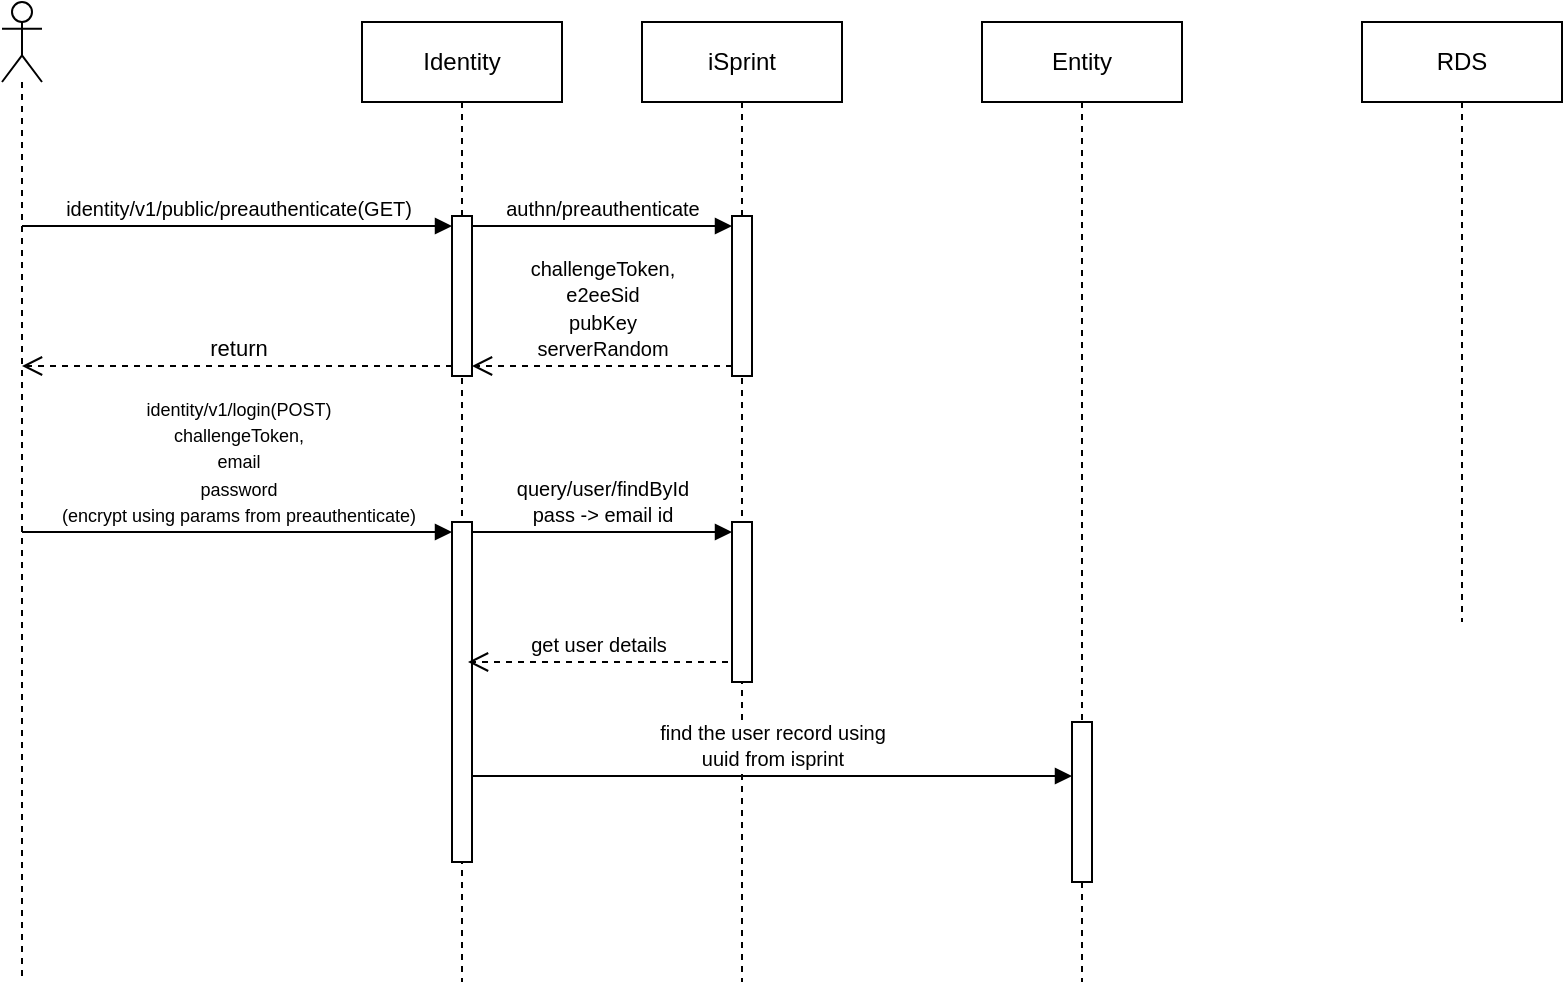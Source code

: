 <mxfile version="22.0.4" type="github">
  <diagram name="Page-1" id="RJbHu5sxq5I47JQGmV-o">
    <mxGraphModel dx="794" dy="432" grid="1" gridSize="10" guides="1" tooltips="1" connect="1" arrows="1" fold="1" page="1" pageScale="1" pageWidth="850" pageHeight="1100" math="0" shadow="0">
      <root>
        <mxCell id="0" />
        <mxCell id="1" parent="0" />
        <mxCell id="B1Z8W7b9JruNJQS_tEDy-1" value="" style="shape=umlLifeline;perimeter=lifelinePerimeter;whiteSpace=wrap;html=1;container=1;dropTarget=0;collapsible=0;recursiveResize=0;outlineConnect=0;portConstraint=eastwest;newEdgeStyle={&quot;curved&quot;:0,&quot;rounded&quot;:0};participant=umlActor;" vertex="1" parent="1">
          <mxGeometry x="80" y="70" width="20" height="490" as="geometry" />
        </mxCell>
        <mxCell id="B1Z8W7b9JruNJQS_tEDy-2" value="Identity" style="shape=umlLifeline;perimeter=lifelinePerimeter;whiteSpace=wrap;html=1;container=1;dropTarget=0;collapsible=0;recursiveResize=0;outlineConnect=0;portConstraint=eastwest;newEdgeStyle={&quot;curved&quot;:0,&quot;rounded&quot;:0};" vertex="1" parent="1">
          <mxGeometry x="260" y="80" width="100" height="480" as="geometry" />
        </mxCell>
        <mxCell id="B1Z8W7b9JruNJQS_tEDy-6" value="" style="html=1;points=[[0,0,0,0,5],[0,1,0,0,-5],[1,0,0,0,5],[1,1,0,0,-5]];perimeter=orthogonalPerimeter;outlineConnect=0;targetShapes=umlLifeline;portConstraint=eastwest;newEdgeStyle={&quot;curved&quot;:0,&quot;rounded&quot;:0};" vertex="1" parent="B1Z8W7b9JruNJQS_tEDy-2">
          <mxGeometry x="45" y="97" width="10" height="80" as="geometry" />
        </mxCell>
        <mxCell id="B1Z8W7b9JruNJQS_tEDy-16" value="" style="html=1;points=[[0,0,0,0,5],[0,1,0,0,-5],[1,0,0,0,5],[1,1,0,0,-5]];perimeter=orthogonalPerimeter;outlineConnect=0;targetShapes=umlLifeline;portConstraint=eastwest;newEdgeStyle={&quot;curved&quot;:0,&quot;rounded&quot;:0};" vertex="1" parent="B1Z8W7b9JruNJQS_tEDy-2">
          <mxGeometry x="45" y="250" width="10" height="170" as="geometry" />
        </mxCell>
        <mxCell id="B1Z8W7b9JruNJQS_tEDy-3" value="iSprint" style="shape=umlLifeline;perimeter=lifelinePerimeter;whiteSpace=wrap;html=1;container=1;dropTarget=0;collapsible=0;recursiveResize=0;outlineConnect=0;portConstraint=eastwest;newEdgeStyle={&quot;curved&quot;:0,&quot;rounded&quot;:0};" vertex="1" parent="1">
          <mxGeometry x="400" y="80" width="100" height="480" as="geometry" />
        </mxCell>
        <mxCell id="B1Z8W7b9JruNJQS_tEDy-10" value="" style="html=1;points=[[0,0,0,0,5],[0,1,0,0,-5],[1,0,0,0,5],[1,1,0,0,-5]];perimeter=orthogonalPerimeter;outlineConnect=0;targetShapes=umlLifeline;portConstraint=eastwest;newEdgeStyle={&quot;curved&quot;:0,&quot;rounded&quot;:0};" vertex="1" parent="B1Z8W7b9JruNJQS_tEDy-3">
          <mxGeometry x="45" y="97" width="10" height="80" as="geometry" />
        </mxCell>
        <mxCell id="B1Z8W7b9JruNJQS_tEDy-19" value="" style="html=1;points=[[0,0,0,0,5],[0,1,0,0,-5],[1,0,0,0,5],[1,1,0,0,-5]];perimeter=orthogonalPerimeter;outlineConnect=0;targetShapes=umlLifeline;portConstraint=eastwest;newEdgeStyle={&quot;curved&quot;:0,&quot;rounded&quot;:0};" vertex="1" parent="B1Z8W7b9JruNJQS_tEDy-3">
          <mxGeometry x="45" y="250" width="10" height="80" as="geometry" />
        </mxCell>
        <mxCell id="B1Z8W7b9JruNJQS_tEDy-4" value="Entity" style="shape=umlLifeline;perimeter=lifelinePerimeter;whiteSpace=wrap;html=1;container=1;dropTarget=0;collapsible=0;recursiveResize=0;outlineConnect=0;portConstraint=eastwest;newEdgeStyle={&quot;curved&quot;:0,&quot;rounded&quot;:0};" vertex="1" parent="1">
          <mxGeometry x="570" y="80" width="100" height="480" as="geometry" />
        </mxCell>
        <mxCell id="B1Z8W7b9JruNJQS_tEDy-22" value="" style="html=1;points=[[0,0,0,0,5],[0,1,0,0,-5],[1,0,0,0,5],[1,1,0,0,-5]];perimeter=orthogonalPerimeter;outlineConnect=0;targetShapes=umlLifeline;portConstraint=eastwest;newEdgeStyle={&quot;curved&quot;:0,&quot;rounded&quot;:0};" vertex="1" parent="B1Z8W7b9JruNJQS_tEDy-4">
          <mxGeometry x="45" y="350" width="10" height="80" as="geometry" />
        </mxCell>
        <mxCell id="B1Z8W7b9JruNJQS_tEDy-5" value="RDS" style="shape=umlLifeline;perimeter=lifelinePerimeter;whiteSpace=wrap;html=1;container=1;dropTarget=0;collapsible=0;recursiveResize=0;outlineConnect=0;portConstraint=eastwest;newEdgeStyle={&quot;curved&quot;:0,&quot;rounded&quot;:0};" vertex="1" parent="1">
          <mxGeometry x="760" y="80" width="100" height="300" as="geometry" />
        </mxCell>
        <mxCell id="B1Z8W7b9JruNJQS_tEDy-7" value="&lt;font style=&quot;font-size: 10px;&quot;&gt;identity/v1/public/preauthenticate(GET)&lt;/font&gt;" style="html=1;verticalAlign=bottom;endArrow=block;curved=0;rounded=0;entryX=0;entryY=0;entryDx=0;entryDy=5;" edge="1" target="B1Z8W7b9JruNJQS_tEDy-6" parent="1" source="B1Z8W7b9JruNJQS_tEDy-1">
          <mxGeometry relative="1" as="geometry">
            <mxPoint x="210" y="195" as="sourcePoint" />
          </mxGeometry>
        </mxCell>
        <mxCell id="B1Z8W7b9JruNJQS_tEDy-8" value="return" style="html=1;verticalAlign=bottom;endArrow=open;dashed=1;endSize=8;curved=0;rounded=0;exitX=0;exitY=1;exitDx=0;exitDy=-5;" edge="1" source="B1Z8W7b9JruNJQS_tEDy-6" parent="1" target="B1Z8W7b9JruNJQS_tEDy-1">
          <mxGeometry relative="1" as="geometry">
            <mxPoint x="210" y="265" as="targetPoint" />
          </mxGeometry>
        </mxCell>
        <mxCell id="B1Z8W7b9JruNJQS_tEDy-11" value="&lt;font style=&quot;font-size: 10px;&quot;&gt;authn/preauthenticate&lt;/font&gt;" style="html=1;verticalAlign=bottom;endArrow=block;curved=0;rounded=0;entryX=0;entryY=0;entryDx=0;entryDy=5;" edge="1" parent="1" target="B1Z8W7b9JruNJQS_tEDy-10" source="B1Z8W7b9JruNJQS_tEDy-6">
          <mxGeometry relative="1" as="geometry">
            <mxPoint x="300" y="182" as="sourcePoint" />
          </mxGeometry>
        </mxCell>
        <mxCell id="B1Z8W7b9JruNJQS_tEDy-12" value="&lt;font style=&quot;font-size: 10px;&quot;&gt;challengeToken,&lt;br&gt;e2eeSid&lt;br&gt;pubKey&lt;br&gt;serverRandom&lt;/font&gt;" style="html=1;verticalAlign=bottom;endArrow=open;dashed=1;endSize=8;curved=0;rounded=0;exitX=0;exitY=1;exitDx=0;exitDy=-5;entryX=1;entryY=1;entryDx=0;entryDy=-5;entryPerimeter=0;" edge="1" parent="1" source="B1Z8W7b9JruNJQS_tEDy-10" target="B1Z8W7b9JruNJQS_tEDy-6">
          <mxGeometry relative="1" as="geometry">
            <mxPoint x="300" y="252" as="targetPoint" />
          </mxGeometry>
        </mxCell>
        <mxCell id="B1Z8W7b9JruNJQS_tEDy-17" value="&lt;font style=&quot;font-size: 9px;&quot;&gt;identity/v1/login(POST)&lt;br&gt;challengeToken,&lt;br&gt;email&lt;br&gt;password &lt;br&gt;(encrypt using params from preauthenticate)&lt;/font&gt;" style="html=1;verticalAlign=bottom;endArrow=block;curved=0;rounded=0;entryX=0;entryY=0;entryDx=0;entryDy=5;" edge="1" parent="1" target="B1Z8W7b9JruNJQS_tEDy-16" source="B1Z8W7b9JruNJQS_tEDy-1">
          <mxGeometry relative="1" as="geometry">
            <mxPoint x="130" y="335" as="sourcePoint" />
          </mxGeometry>
        </mxCell>
        <mxCell id="B1Z8W7b9JruNJQS_tEDy-20" value="&lt;font style=&quot;font-size: 10px;&quot;&gt;query/user/findById&lt;br&gt;pass -&amp;gt; email id&lt;br&gt;&lt;/font&gt;" style="html=1;verticalAlign=bottom;endArrow=block;curved=0;rounded=0;exitX=1;exitY=0;exitDx=0;exitDy=5;exitPerimeter=0;entryX=0;entryY=0;entryDx=0;entryDy=5;entryPerimeter=0;" edge="1" parent="1" source="B1Z8W7b9JruNJQS_tEDy-16" target="B1Z8W7b9JruNJQS_tEDy-19">
          <mxGeometry relative="1" as="geometry">
            <mxPoint x="340" y="340" as="sourcePoint" />
            <mxPoint x="410" y="335" as="targetPoint" />
          </mxGeometry>
        </mxCell>
        <mxCell id="B1Z8W7b9JruNJQS_tEDy-21" value="&lt;span style=&quot;font-size: 10px;&quot;&gt;get user details&lt;/span&gt;" style="html=1;verticalAlign=bottom;endArrow=open;dashed=1;endSize=8;curved=0;rounded=0;exitX=0;exitY=1;exitDx=0;exitDy=-5;entryX=1;entryY=1;entryDx=0;entryDy=-5;entryPerimeter=0;" edge="1" parent="1">
          <mxGeometry relative="1" as="geometry">
            <mxPoint x="313" y="400" as="targetPoint" />
            <mxPoint x="443" y="400" as="sourcePoint" />
          </mxGeometry>
        </mxCell>
        <mxCell id="B1Z8W7b9JruNJQS_tEDy-23" value="&lt;font style=&quot;font-size: 10px;&quot;&gt;find the user record using &lt;br&gt;uuid from isprint&lt;br&gt;&lt;/font&gt;" style="html=1;verticalAlign=bottom;endArrow=block;curved=0;rounded=0;" edge="1" parent="1">
          <mxGeometry relative="1" as="geometry">
            <mxPoint x="315" y="457" as="sourcePoint" />
            <mxPoint x="615" y="457" as="targetPoint" />
          </mxGeometry>
        </mxCell>
      </root>
    </mxGraphModel>
  </diagram>
</mxfile>
